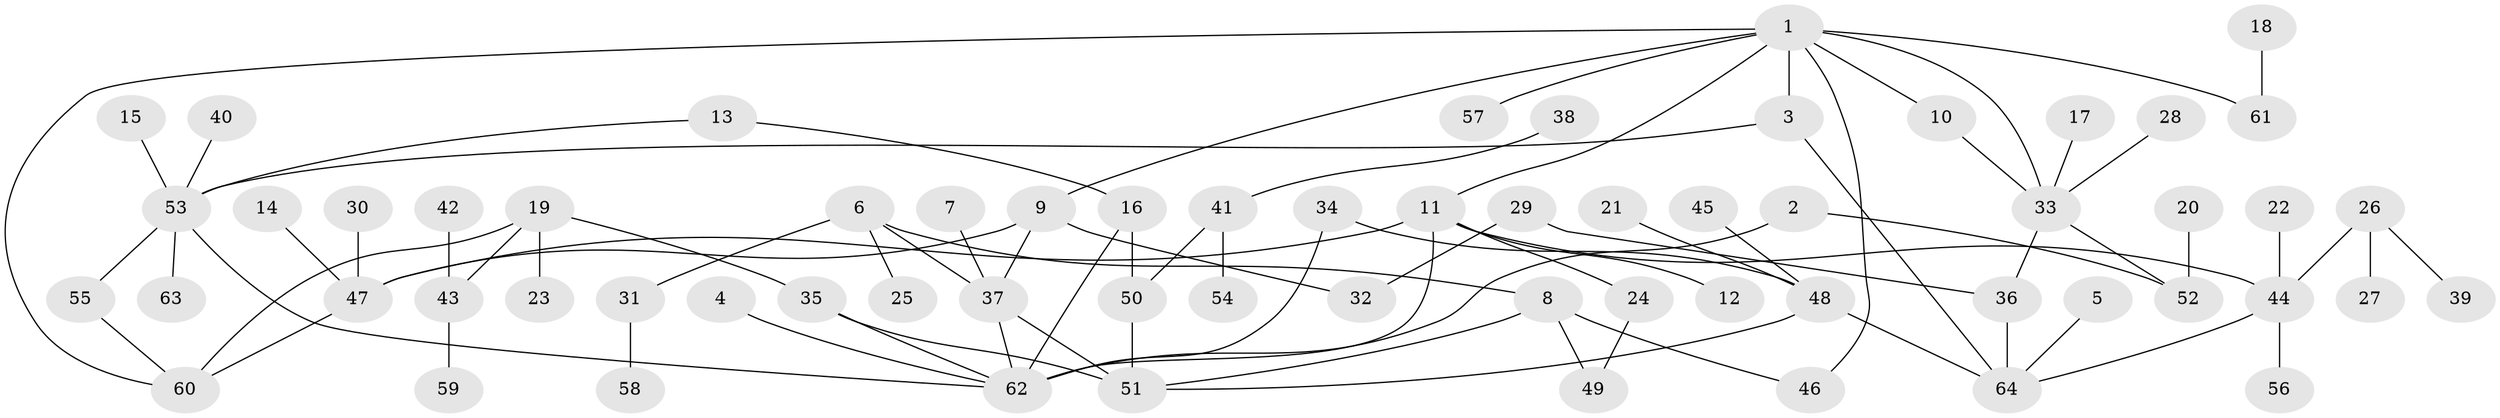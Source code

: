 // original degree distribution, {5: 0.047244094488188976, 6: 0.031496062992125984, 4: 0.09448818897637795, 7: 0.007874015748031496, 9: 0.007874015748031496, 2: 0.2440944881889764, 3: 0.14960629921259844, 1: 0.41732283464566927}
// Generated by graph-tools (version 1.1) at 2025/25/03/09/25 03:25:25]
// undirected, 64 vertices, 82 edges
graph export_dot {
graph [start="1"]
  node [color=gray90,style=filled];
  1;
  2;
  3;
  4;
  5;
  6;
  7;
  8;
  9;
  10;
  11;
  12;
  13;
  14;
  15;
  16;
  17;
  18;
  19;
  20;
  21;
  22;
  23;
  24;
  25;
  26;
  27;
  28;
  29;
  30;
  31;
  32;
  33;
  34;
  35;
  36;
  37;
  38;
  39;
  40;
  41;
  42;
  43;
  44;
  45;
  46;
  47;
  48;
  49;
  50;
  51;
  52;
  53;
  54;
  55;
  56;
  57;
  58;
  59;
  60;
  61;
  62;
  63;
  64;
  1 -- 3 [weight=1.0];
  1 -- 9 [weight=1.0];
  1 -- 10 [weight=1.0];
  1 -- 11 [weight=1.0];
  1 -- 33 [weight=1.0];
  1 -- 46 [weight=1.0];
  1 -- 57 [weight=1.0];
  1 -- 60 [weight=1.0];
  1 -- 61 [weight=1.0];
  2 -- 52 [weight=1.0];
  2 -- 62 [weight=1.0];
  3 -- 53 [weight=1.0];
  3 -- 64 [weight=1.0];
  4 -- 62 [weight=1.0];
  5 -- 64 [weight=1.0];
  6 -- 8 [weight=1.0];
  6 -- 25 [weight=1.0];
  6 -- 31 [weight=1.0];
  6 -- 37 [weight=1.0];
  7 -- 37 [weight=1.0];
  8 -- 46 [weight=1.0];
  8 -- 49 [weight=1.0];
  8 -- 51 [weight=1.0];
  9 -- 32 [weight=1.0];
  9 -- 37 [weight=1.0];
  9 -- 47 [weight=1.0];
  10 -- 33 [weight=1.0];
  11 -- 12 [weight=1.0];
  11 -- 24 [weight=1.0];
  11 -- 44 [weight=1.0];
  11 -- 47 [weight=1.0];
  11 -- 62 [weight=1.0];
  13 -- 16 [weight=1.0];
  13 -- 53 [weight=1.0];
  14 -- 47 [weight=1.0];
  15 -- 53 [weight=1.0];
  16 -- 50 [weight=1.0];
  16 -- 62 [weight=1.0];
  17 -- 33 [weight=1.0];
  18 -- 61 [weight=1.0];
  19 -- 23 [weight=1.0];
  19 -- 35 [weight=1.0];
  19 -- 43 [weight=1.0];
  19 -- 60 [weight=1.0];
  20 -- 52 [weight=1.0];
  21 -- 48 [weight=1.0];
  22 -- 44 [weight=1.0];
  24 -- 49 [weight=1.0];
  26 -- 27 [weight=1.0];
  26 -- 39 [weight=1.0];
  26 -- 44 [weight=1.0];
  28 -- 33 [weight=1.0];
  29 -- 32 [weight=1.0];
  29 -- 36 [weight=1.0];
  30 -- 47 [weight=1.0];
  31 -- 58 [weight=1.0];
  33 -- 36 [weight=1.0];
  33 -- 52 [weight=1.0];
  34 -- 48 [weight=1.0];
  34 -- 62 [weight=1.0];
  35 -- 51 [weight=1.0];
  35 -- 62 [weight=1.0];
  36 -- 64 [weight=1.0];
  37 -- 51 [weight=1.0];
  37 -- 62 [weight=1.0];
  38 -- 41 [weight=1.0];
  40 -- 53 [weight=1.0];
  41 -- 50 [weight=1.0];
  41 -- 54 [weight=1.0];
  42 -- 43 [weight=1.0];
  43 -- 59 [weight=1.0];
  44 -- 56 [weight=1.0];
  44 -- 64 [weight=1.0];
  45 -- 48 [weight=1.0];
  47 -- 60 [weight=1.0];
  48 -- 51 [weight=1.0];
  48 -- 64 [weight=1.0];
  50 -- 51 [weight=1.0];
  53 -- 55 [weight=1.0];
  53 -- 62 [weight=1.0];
  53 -- 63 [weight=1.0];
  55 -- 60 [weight=1.0];
}
